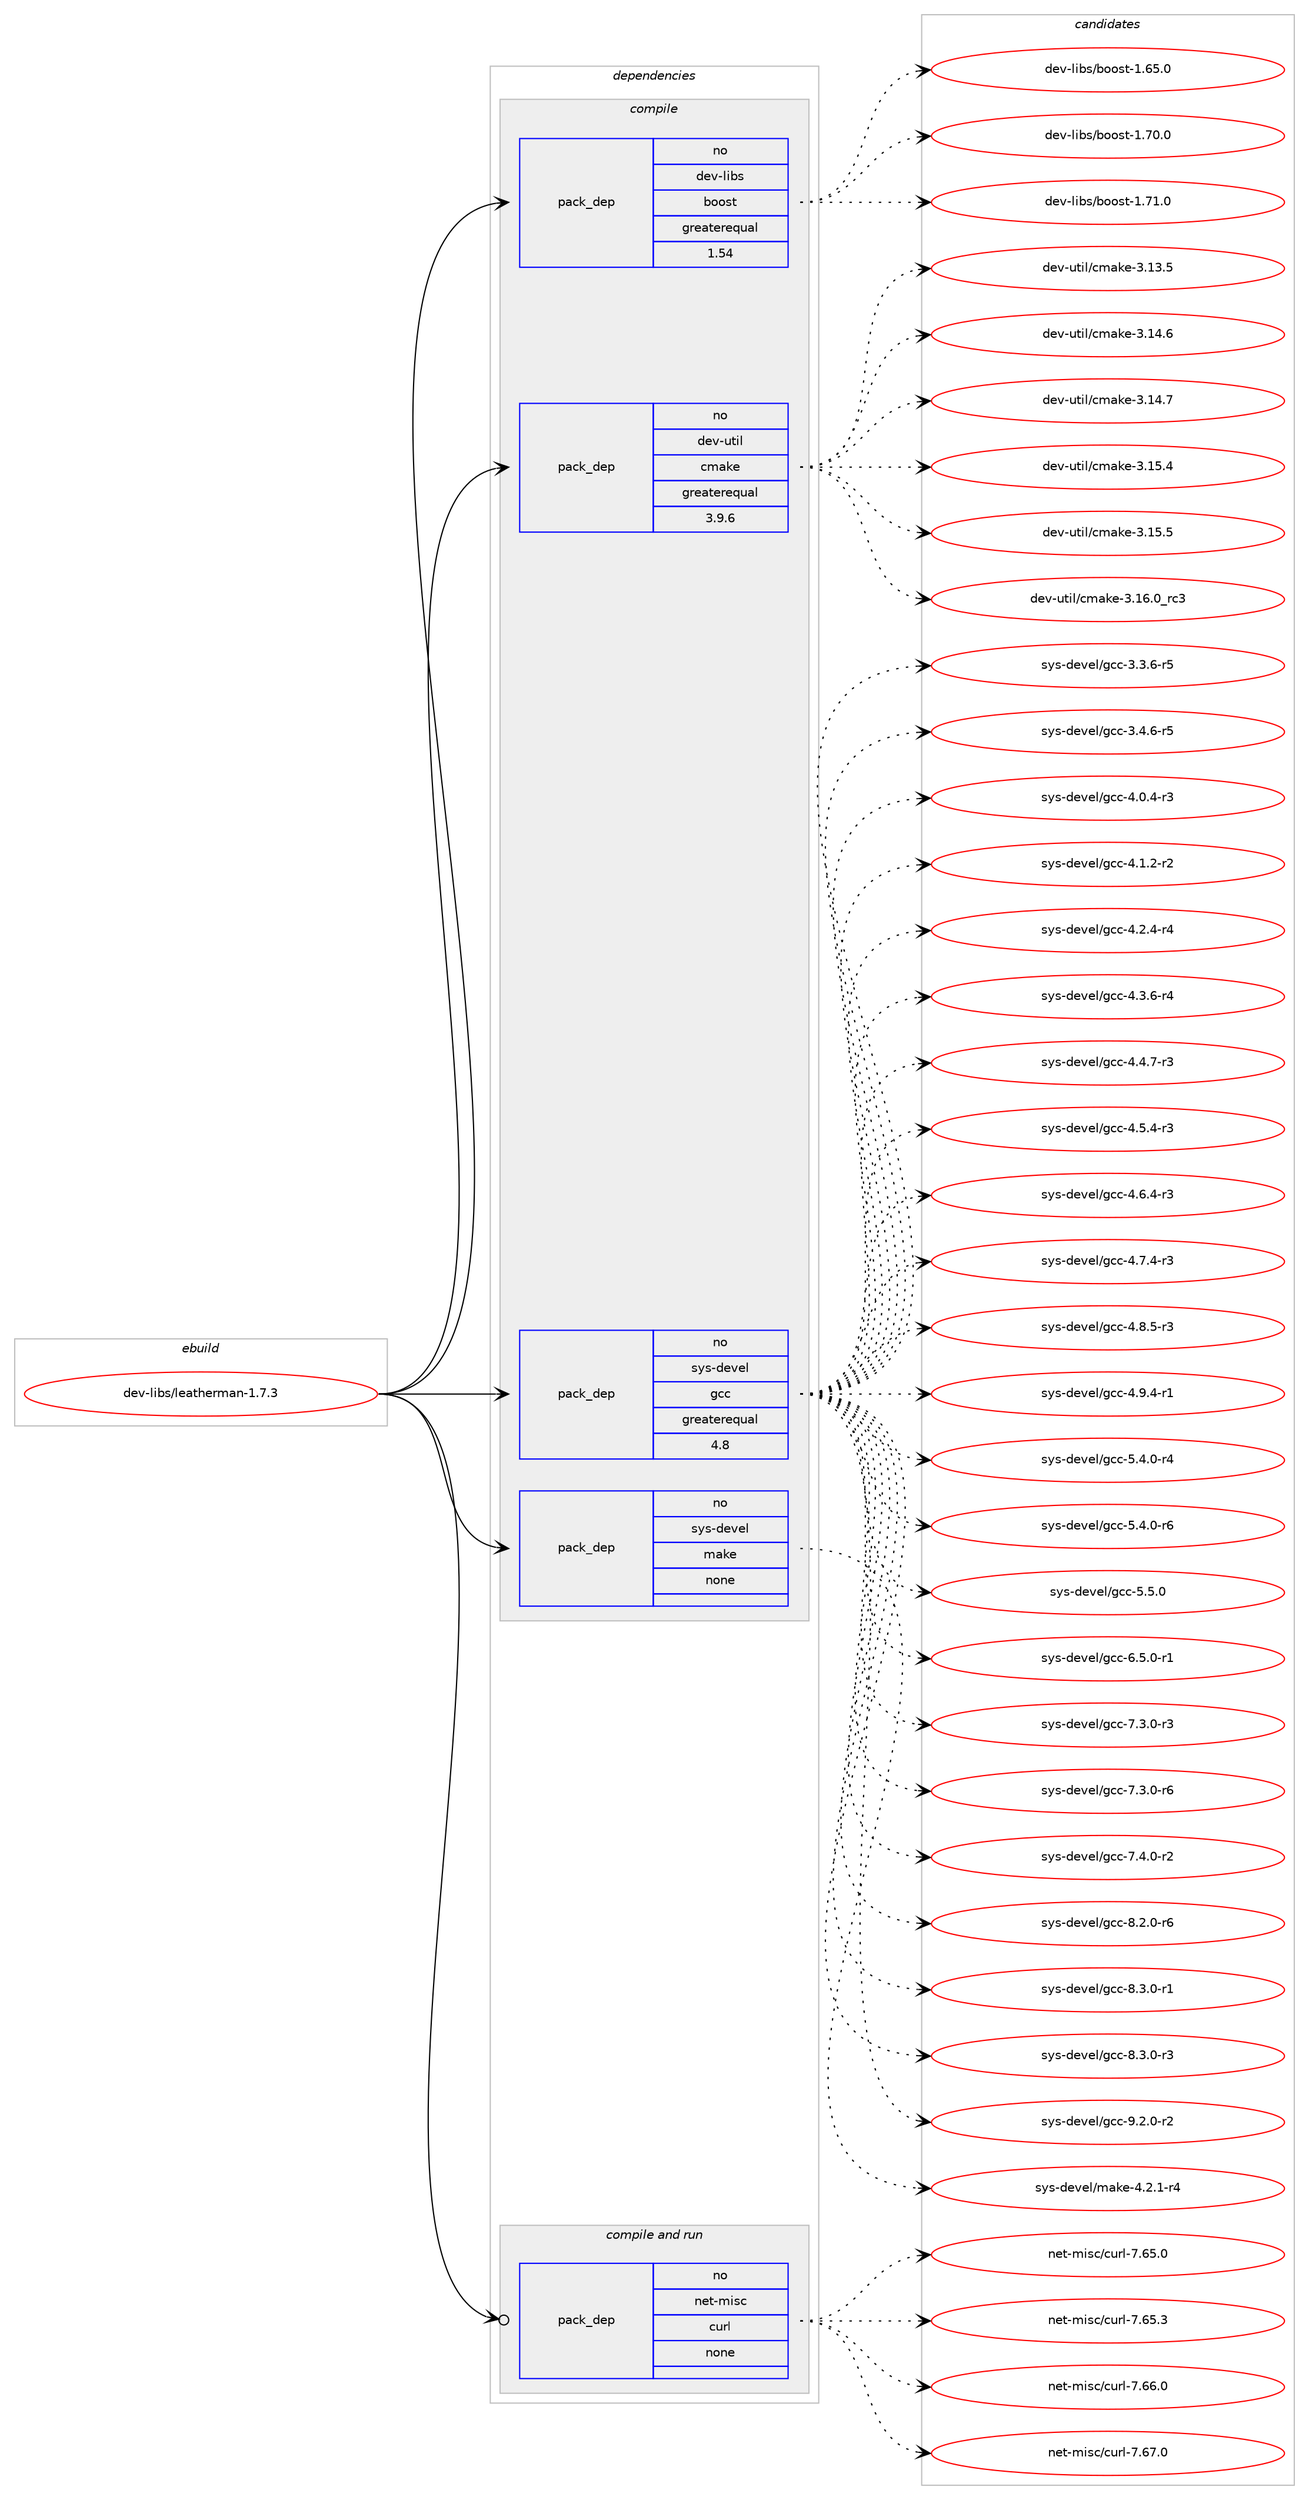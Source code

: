 digraph prolog {

# *************
# Graph options
# *************

newrank=true;
concentrate=true;
compound=true;
graph [rankdir=LR,fontname=Helvetica,fontsize=10,ranksep=1.5];#, ranksep=2.5, nodesep=0.2];
edge  [arrowhead=vee];
node  [fontname=Helvetica,fontsize=10];

# **********
# The ebuild
# **********

subgraph cluster_leftcol {
color=gray;
label=<<i>ebuild</i>>;
id [label="dev-libs/leatherman-1.7.3", color=red, width=4, href="../dev-libs/leatherman-1.7.3.svg"];
}

# ****************
# The dependencies
# ****************

subgraph cluster_midcol {
color=gray;
label=<<i>dependencies</i>>;
subgraph cluster_compile {
fillcolor="#eeeeee";
style=filled;
label=<<i>compile</i>>;
subgraph pack421631 {
dependency564583 [label=<<TABLE BORDER="0" CELLBORDER="1" CELLSPACING="0" CELLPADDING="4" WIDTH="220"><TR><TD ROWSPAN="6" CELLPADDING="30">pack_dep</TD></TR><TR><TD WIDTH="110">no</TD></TR><TR><TD>dev-libs</TD></TR><TR><TD>boost</TD></TR><TR><TD>greaterequal</TD></TR><TR><TD>1.54</TD></TR></TABLE>>, shape=none, color=blue];
}
id:e -> dependency564583:w [weight=20,style="solid",arrowhead="vee"];
subgraph pack421632 {
dependency564584 [label=<<TABLE BORDER="0" CELLBORDER="1" CELLSPACING="0" CELLPADDING="4" WIDTH="220"><TR><TD ROWSPAN="6" CELLPADDING="30">pack_dep</TD></TR><TR><TD WIDTH="110">no</TD></TR><TR><TD>dev-util</TD></TR><TR><TD>cmake</TD></TR><TR><TD>greaterequal</TD></TR><TR><TD>3.9.6</TD></TR></TABLE>>, shape=none, color=blue];
}
id:e -> dependency564584:w [weight=20,style="solid",arrowhead="vee"];
subgraph pack421633 {
dependency564585 [label=<<TABLE BORDER="0" CELLBORDER="1" CELLSPACING="0" CELLPADDING="4" WIDTH="220"><TR><TD ROWSPAN="6" CELLPADDING="30">pack_dep</TD></TR><TR><TD WIDTH="110">no</TD></TR><TR><TD>sys-devel</TD></TR><TR><TD>gcc</TD></TR><TR><TD>greaterequal</TD></TR><TR><TD>4.8</TD></TR></TABLE>>, shape=none, color=blue];
}
id:e -> dependency564585:w [weight=20,style="solid",arrowhead="vee"];
subgraph pack421634 {
dependency564586 [label=<<TABLE BORDER="0" CELLBORDER="1" CELLSPACING="0" CELLPADDING="4" WIDTH="220"><TR><TD ROWSPAN="6" CELLPADDING="30">pack_dep</TD></TR><TR><TD WIDTH="110">no</TD></TR><TR><TD>sys-devel</TD></TR><TR><TD>make</TD></TR><TR><TD>none</TD></TR><TR><TD></TD></TR></TABLE>>, shape=none, color=blue];
}
id:e -> dependency564586:w [weight=20,style="solid",arrowhead="vee"];
}
subgraph cluster_compileandrun {
fillcolor="#eeeeee";
style=filled;
label=<<i>compile and run</i>>;
subgraph pack421635 {
dependency564587 [label=<<TABLE BORDER="0" CELLBORDER="1" CELLSPACING="0" CELLPADDING="4" WIDTH="220"><TR><TD ROWSPAN="6" CELLPADDING="30">pack_dep</TD></TR><TR><TD WIDTH="110">no</TD></TR><TR><TD>net-misc</TD></TR><TR><TD>curl</TD></TR><TR><TD>none</TD></TR><TR><TD></TD></TR></TABLE>>, shape=none, color=blue];
}
id:e -> dependency564587:w [weight=20,style="solid",arrowhead="odotvee"];
}
subgraph cluster_run {
fillcolor="#eeeeee";
style=filled;
label=<<i>run</i>>;
}
}

# **************
# The candidates
# **************

subgraph cluster_choices {
rank=same;
color=gray;
label=<<i>candidates</i>>;

subgraph choice421631 {
color=black;
nodesep=1;
choice1001011184510810598115479811111111511645494654534648 [label="dev-libs/boost-1.65.0", color=red, width=4,href="../dev-libs/boost-1.65.0.svg"];
choice1001011184510810598115479811111111511645494655484648 [label="dev-libs/boost-1.70.0", color=red, width=4,href="../dev-libs/boost-1.70.0.svg"];
choice1001011184510810598115479811111111511645494655494648 [label="dev-libs/boost-1.71.0", color=red, width=4,href="../dev-libs/boost-1.71.0.svg"];
dependency564583:e -> choice1001011184510810598115479811111111511645494654534648:w [style=dotted,weight="100"];
dependency564583:e -> choice1001011184510810598115479811111111511645494655484648:w [style=dotted,weight="100"];
dependency564583:e -> choice1001011184510810598115479811111111511645494655494648:w [style=dotted,weight="100"];
}
subgraph choice421632 {
color=black;
nodesep=1;
choice1001011184511711610510847991099710710145514649514653 [label="dev-util/cmake-3.13.5", color=red, width=4,href="../dev-util/cmake-3.13.5.svg"];
choice1001011184511711610510847991099710710145514649524654 [label="dev-util/cmake-3.14.6", color=red, width=4,href="../dev-util/cmake-3.14.6.svg"];
choice1001011184511711610510847991099710710145514649524655 [label="dev-util/cmake-3.14.7", color=red, width=4,href="../dev-util/cmake-3.14.7.svg"];
choice1001011184511711610510847991099710710145514649534652 [label="dev-util/cmake-3.15.4", color=red, width=4,href="../dev-util/cmake-3.15.4.svg"];
choice1001011184511711610510847991099710710145514649534653 [label="dev-util/cmake-3.15.5", color=red, width=4,href="../dev-util/cmake-3.15.5.svg"];
choice1001011184511711610510847991099710710145514649544648951149951 [label="dev-util/cmake-3.16.0_rc3", color=red, width=4,href="../dev-util/cmake-3.16.0_rc3.svg"];
dependency564584:e -> choice1001011184511711610510847991099710710145514649514653:w [style=dotted,weight="100"];
dependency564584:e -> choice1001011184511711610510847991099710710145514649524654:w [style=dotted,weight="100"];
dependency564584:e -> choice1001011184511711610510847991099710710145514649524655:w [style=dotted,weight="100"];
dependency564584:e -> choice1001011184511711610510847991099710710145514649534652:w [style=dotted,weight="100"];
dependency564584:e -> choice1001011184511711610510847991099710710145514649534653:w [style=dotted,weight="100"];
dependency564584:e -> choice1001011184511711610510847991099710710145514649544648951149951:w [style=dotted,weight="100"];
}
subgraph choice421633 {
color=black;
nodesep=1;
choice115121115451001011181011084710399994551465146544511453 [label="sys-devel/gcc-3.3.6-r5", color=red, width=4,href="../sys-devel/gcc-3.3.6-r5.svg"];
choice115121115451001011181011084710399994551465246544511453 [label="sys-devel/gcc-3.4.6-r5", color=red, width=4,href="../sys-devel/gcc-3.4.6-r5.svg"];
choice115121115451001011181011084710399994552464846524511451 [label="sys-devel/gcc-4.0.4-r3", color=red, width=4,href="../sys-devel/gcc-4.0.4-r3.svg"];
choice115121115451001011181011084710399994552464946504511450 [label="sys-devel/gcc-4.1.2-r2", color=red, width=4,href="../sys-devel/gcc-4.1.2-r2.svg"];
choice115121115451001011181011084710399994552465046524511452 [label="sys-devel/gcc-4.2.4-r4", color=red, width=4,href="../sys-devel/gcc-4.2.4-r4.svg"];
choice115121115451001011181011084710399994552465146544511452 [label="sys-devel/gcc-4.3.6-r4", color=red, width=4,href="../sys-devel/gcc-4.3.6-r4.svg"];
choice115121115451001011181011084710399994552465246554511451 [label="sys-devel/gcc-4.4.7-r3", color=red, width=4,href="../sys-devel/gcc-4.4.7-r3.svg"];
choice115121115451001011181011084710399994552465346524511451 [label="sys-devel/gcc-4.5.4-r3", color=red, width=4,href="../sys-devel/gcc-4.5.4-r3.svg"];
choice115121115451001011181011084710399994552465446524511451 [label="sys-devel/gcc-4.6.4-r3", color=red, width=4,href="../sys-devel/gcc-4.6.4-r3.svg"];
choice115121115451001011181011084710399994552465546524511451 [label="sys-devel/gcc-4.7.4-r3", color=red, width=4,href="../sys-devel/gcc-4.7.4-r3.svg"];
choice115121115451001011181011084710399994552465646534511451 [label="sys-devel/gcc-4.8.5-r3", color=red, width=4,href="../sys-devel/gcc-4.8.5-r3.svg"];
choice115121115451001011181011084710399994552465746524511449 [label="sys-devel/gcc-4.9.4-r1", color=red, width=4,href="../sys-devel/gcc-4.9.4-r1.svg"];
choice115121115451001011181011084710399994553465246484511452 [label="sys-devel/gcc-5.4.0-r4", color=red, width=4,href="../sys-devel/gcc-5.4.0-r4.svg"];
choice115121115451001011181011084710399994553465246484511454 [label="sys-devel/gcc-5.4.0-r6", color=red, width=4,href="../sys-devel/gcc-5.4.0-r6.svg"];
choice11512111545100101118101108471039999455346534648 [label="sys-devel/gcc-5.5.0", color=red, width=4,href="../sys-devel/gcc-5.5.0.svg"];
choice115121115451001011181011084710399994554465346484511449 [label="sys-devel/gcc-6.5.0-r1", color=red, width=4,href="../sys-devel/gcc-6.5.0-r1.svg"];
choice115121115451001011181011084710399994555465146484511451 [label="sys-devel/gcc-7.3.0-r3", color=red, width=4,href="../sys-devel/gcc-7.3.0-r3.svg"];
choice115121115451001011181011084710399994555465146484511454 [label="sys-devel/gcc-7.3.0-r6", color=red, width=4,href="../sys-devel/gcc-7.3.0-r6.svg"];
choice115121115451001011181011084710399994555465246484511450 [label="sys-devel/gcc-7.4.0-r2", color=red, width=4,href="../sys-devel/gcc-7.4.0-r2.svg"];
choice115121115451001011181011084710399994556465046484511454 [label="sys-devel/gcc-8.2.0-r6", color=red, width=4,href="../sys-devel/gcc-8.2.0-r6.svg"];
choice115121115451001011181011084710399994556465146484511449 [label="sys-devel/gcc-8.3.0-r1", color=red, width=4,href="../sys-devel/gcc-8.3.0-r1.svg"];
choice115121115451001011181011084710399994556465146484511451 [label="sys-devel/gcc-8.3.0-r3", color=red, width=4,href="../sys-devel/gcc-8.3.0-r3.svg"];
choice115121115451001011181011084710399994557465046484511450 [label="sys-devel/gcc-9.2.0-r2", color=red, width=4,href="../sys-devel/gcc-9.2.0-r2.svg"];
dependency564585:e -> choice115121115451001011181011084710399994551465146544511453:w [style=dotted,weight="100"];
dependency564585:e -> choice115121115451001011181011084710399994551465246544511453:w [style=dotted,weight="100"];
dependency564585:e -> choice115121115451001011181011084710399994552464846524511451:w [style=dotted,weight="100"];
dependency564585:e -> choice115121115451001011181011084710399994552464946504511450:w [style=dotted,weight="100"];
dependency564585:e -> choice115121115451001011181011084710399994552465046524511452:w [style=dotted,weight="100"];
dependency564585:e -> choice115121115451001011181011084710399994552465146544511452:w [style=dotted,weight="100"];
dependency564585:e -> choice115121115451001011181011084710399994552465246554511451:w [style=dotted,weight="100"];
dependency564585:e -> choice115121115451001011181011084710399994552465346524511451:w [style=dotted,weight="100"];
dependency564585:e -> choice115121115451001011181011084710399994552465446524511451:w [style=dotted,weight="100"];
dependency564585:e -> choice115121115451001011181011084710399994552465546524511451:w [style=dotted,weight="100"];
dependency564585:e -> choice115121115451001011181011084710399994552465646534511451:w [style=dotted,weight="100"];
dependency564585:e -> choice115121115451001011181011084710399994552465746524511449:w [style=dotted,weight="100"];
dependency564585:e -> choice115121115451001011181011084710399994553465246484511452:w [style=dotted,weight="100"];
dependency564585:e -> choice115121115451001011181011084710399994553465246484511454:w [style=dotted,weight="100"];
dependency564585:e -> choice11512111545100101118101108471039999455346534648:w [style=dotted,weight="100"];
dependency564585:e -> choice115121115451001011181011084710399994554465346484511449:w [style=dotted,weight="100"];
dependency564585:e -> choice115121115451001011181011084710399994555465146484511451:w [style=dotted,weight="100"];
dependency564585:e -> choice115121115451001011181011084710399994555465146484511454:w [style=dotted,weight="100"];
dependency564585:e -> choice115121115451001011181011084710399994555465246484511450:w [style=dotted,weight="100"];
dependency564585:e -> choice115121115451001011181011084710399994556465046484511454:w [style=dotted,weight="100"];
dependency564585:e -> choice115121115451001011181011084710399994556465146484511449:w [style=dotted,weight="100"];
dependency564585:e -> choice115121115451001011181011084710399994556465146484511451:w [style=dotted,weight="100"];
dependency564585:e -> choice115121115451001011181011084710399994557465046484511450:w [style=dotted,weight="100"];
}
subgraph choice421634 {
color=black;
nodesep=1;
choice1151211154510010111810110847109971071014552465046494511452 [label="sys-devel/make-4.2.1-r4", color=red, width=4,href="../sys-devel/make-4.2.1-r4.svg"];
dependency564586:e -> choice1151211154510010111810110847109971071014552465046494511452:w [style=dotted,weight="100"];
}
subgraph choice421635 {
color=black;
nodesep=1;
choice1101011164510910511599479911711410845554654534648 [label="net-misc/curl-7.65.0", color=red, width=4,href="../net-misc/curl-7.65.0.svg"];
choice1101011164510910511599479911711410845554654534651 [label="net-misc/curl-7.65.3", color=red, width=4,href="../net-misc/curl-7.65.3.svg"];
choice1101011164510910511599479911711410845554654544648 [label="net-misc/curl-7.66.0", color=red, width=4,href="../net-misc/curl-7.66.0.svg"];
choice1101011164510910511599479911711410845554654554648 [label="net-misc/curl-7.67.0", color=red, width=4,href="../net-misc/curl-7.67.0.svg"];
dependency564587:e -> choice1101011164510910511599479911711410845554654534648:w [style=dotted,weight="100"];
dependency564587:e -> choice1101011164510910511599479911711410845554654534651:w [style=dotted,weight="100"];
dependency564587:e -> choice1101011164510910511599479911711410845554654544648:w [style=dotted,weight="100"];
dependency564587:e -> choice1101011164510910511599479911711410845554654554648:w [style=dotted,weight="100"];
}
}

}
